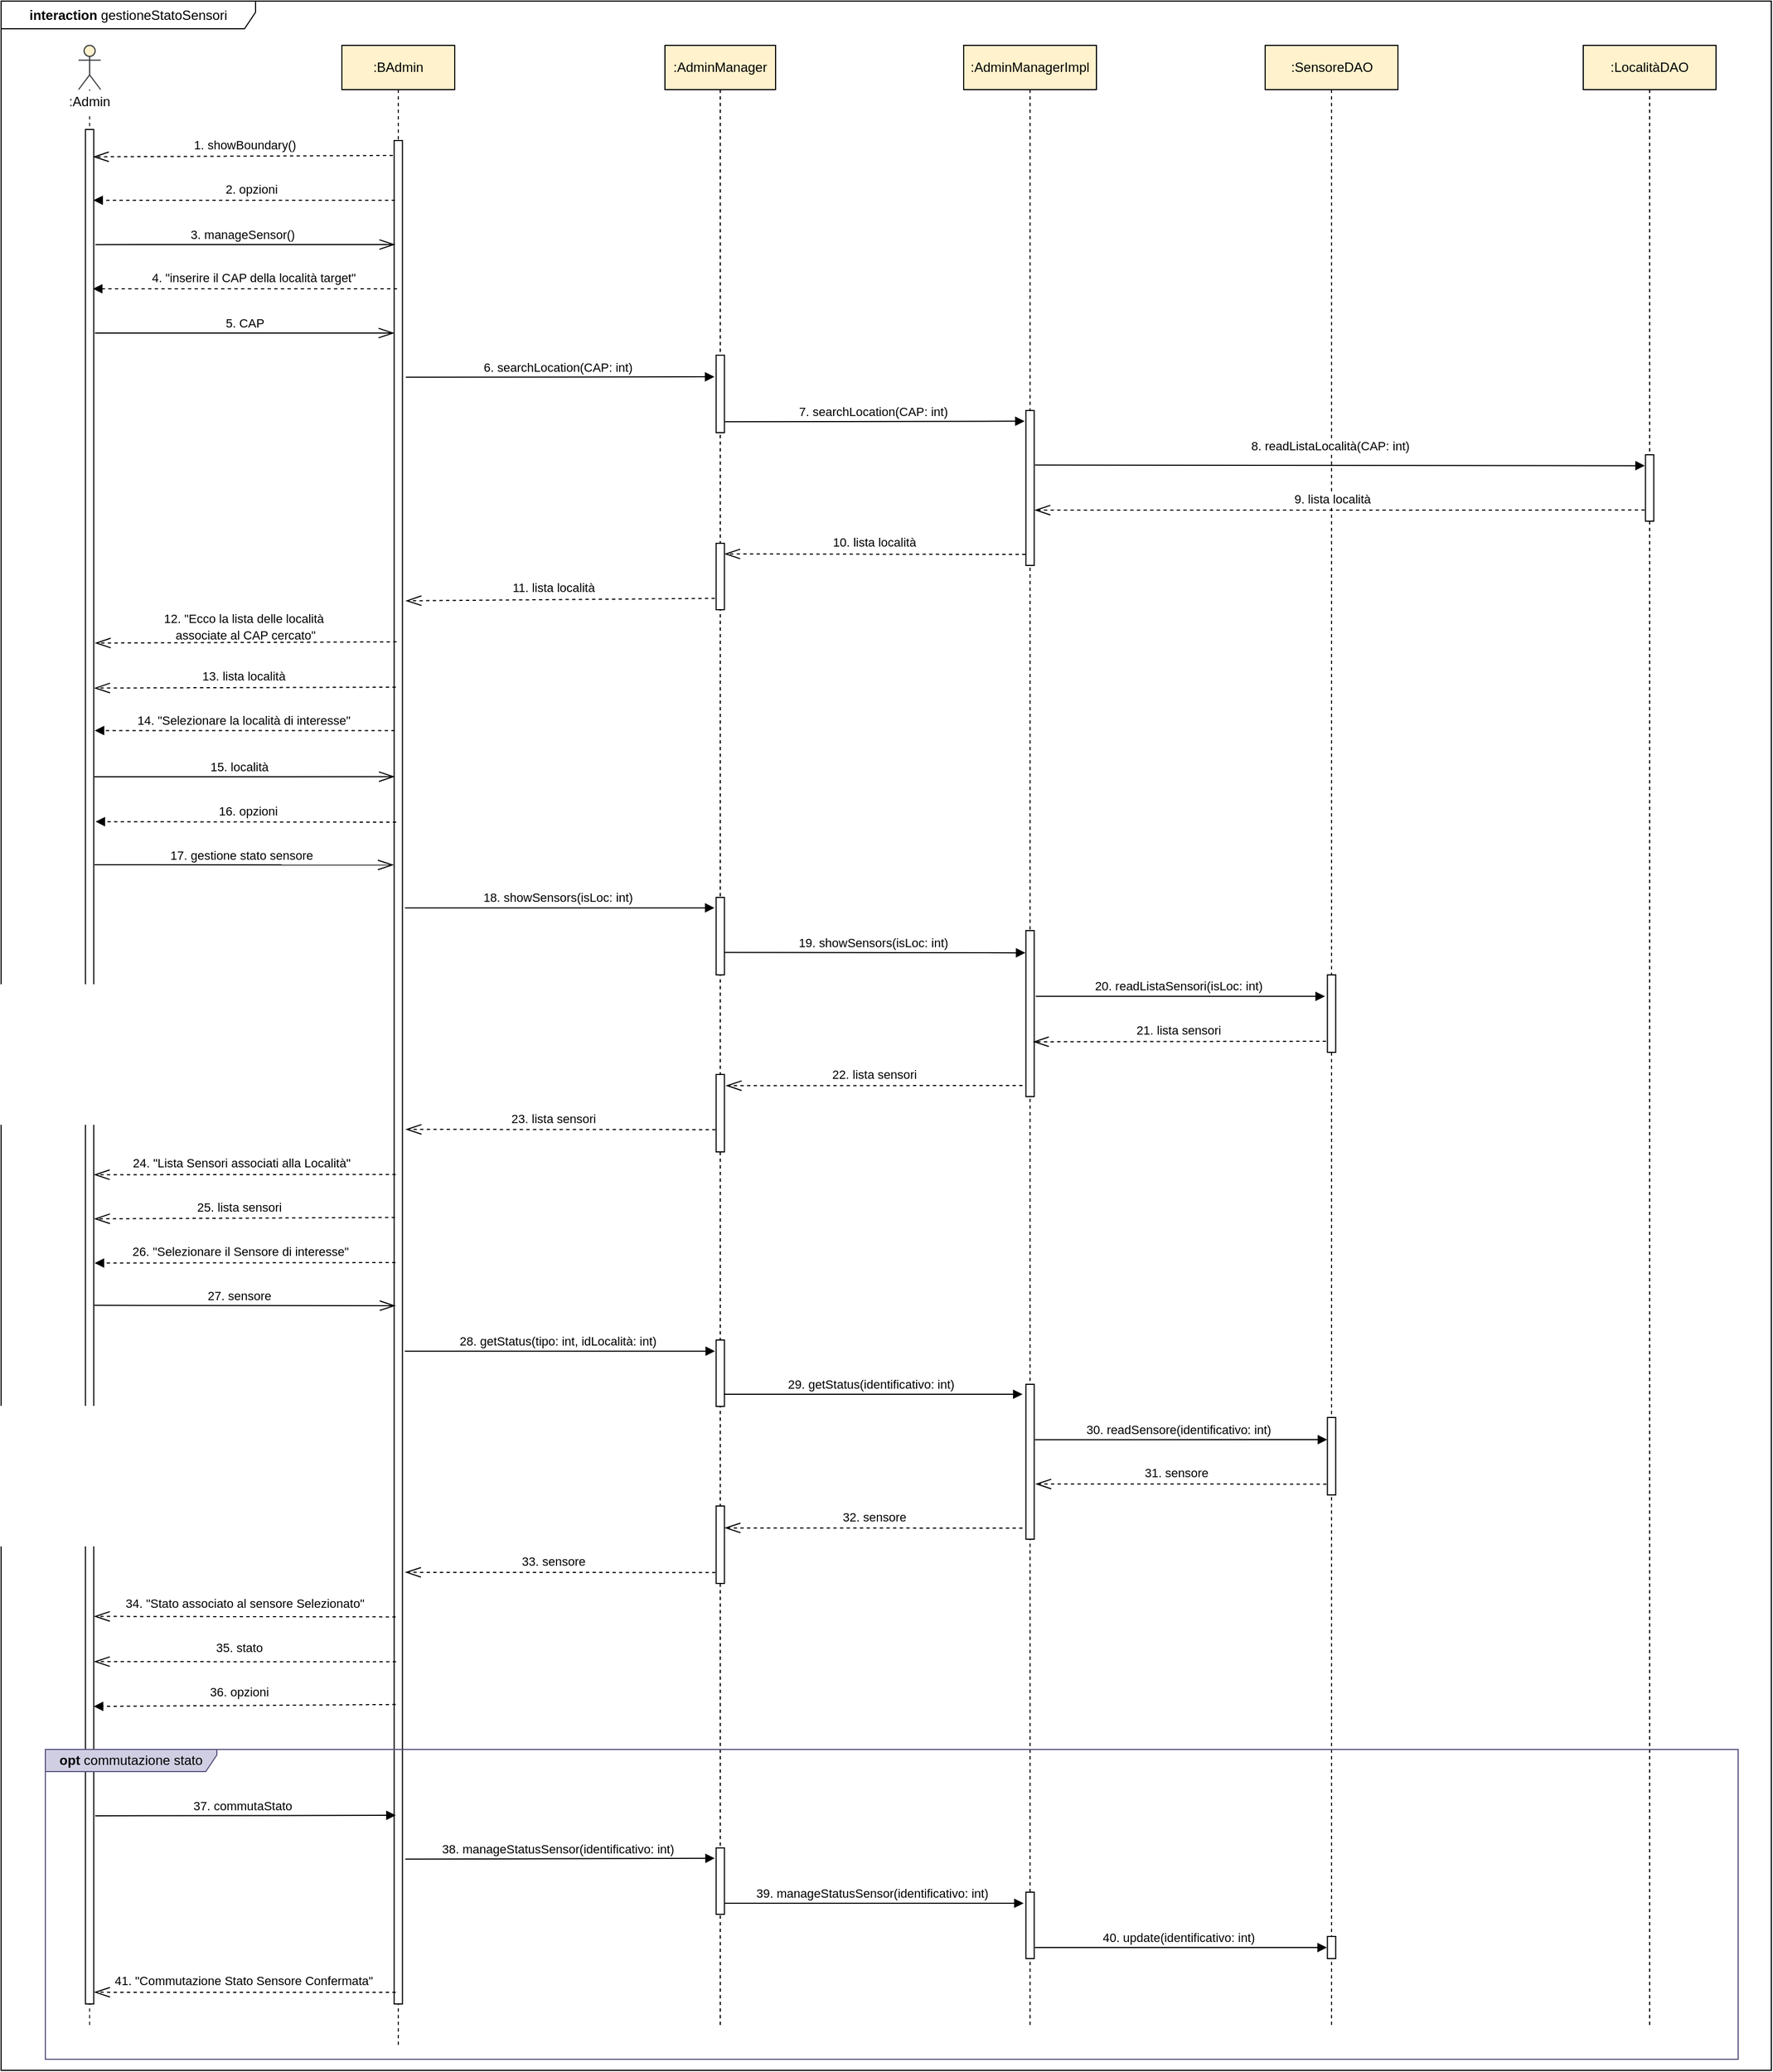 <mxfile version="13.9.9" type="device"><diagram id="MIO8tU1UEvl1B__BIQpK" name="Page-1"><mxGraphModel dx="852" dy="2832" grid="1" gridSize="10" guides="1" tooltips="1" connect="1" arrows="1" fold="1" page="1" pageScale="1" pageWidth="827" pageHeight="1169" math="0" shadow="0"><root><mxCell id="0"/><mxCell id="1" parent="0"/><mxCell id="rmbDMf8Knu9Bs0dGR5aB-5" value="&lt;b&gt;interaction &lt;/b&gt;gestioneStatoSensori" style="shape=umlFrame;whiteSpace=wrap;html=1;width=230;height=25;" parent="1" vertex="1"><mxGeometry x="80" y="-2260" width="1600" height="1870" as="geometry"/></mxCell><mxCell id="G9lwZyFuJhlaBsqSDDI3-12" value=":SensoreDAO" style="shape=umlLifeline;perimeter=lifelinePerimeter;whiteSpace=wrap;html=1;container=1;collapsible=0;recursiveResize=0;outlineConnect=0;fillColor=#FFF2CC;" parent="1" vertex="1"><mxGeometry x="1222.5" y="-2220" width="120" height="1790" as="geometry"/></mxCell><mxCell id="G9lwZyFuJhlaBsqSDDI3-13" value="" style="html=1;points=[];perimeter=orthogonalPerimeter;fillColor=#ffffff;" parent="G9lwZyFuJhlaBsqSDDI3-12" vertex="1"><mxGeometry x="56.25" y="840" width="7.5" height="70" as="geometry"/></mxCell><mxCell id="bMFhHw-KfTWZsiqJQLG--3" value="" style="html=1;points=[];perimeter=orthogonalPerimeter;fillColor=#ffffff;" parent="G9lwZyFuJhlaBsqSDDI3-12" vertex="1"><mxGeometry x="56.25" y="1240" width="7.5" height="70" as="geometry"/></mxCell><mxCell id="bMFhHw-KfTWZsiqJQLG--4" value="" style="html=1;points=[];perimeter=orthogonalPerimeter;fillColor=#ffffff;" parent="G9lwZyFuJhlaBsqSDDI3-12" vertex="1"><mxGeometry x="56.25" y="1709" width="7.5" height="20" as="geometry"/></mxCell><mxCell id="G9lwZyFuJhlaBsqSDDI3-1" value=":BAdmin" style="shape=umlLifeline;perimeter=lifelinePerimeter;whiteSpace=wrap;html=1;container=1;collapsible=0;recursiveResize=0;outlineConnect=0;fillColor=#FFF2CC;" parent="1" vertex="1"><mxGeometry x="388" y="-2220" width="102" height="1810" as="geometry"/></mxCell><mxCell id="G9lwZyFuJhlaBsqSDDI3-2" value="" style="html=1;points=[];perimeter=orthogonalPerimeter;fillColor=#ffffff;" parent="G9lwZyFuJhlaBsqSDDI3-1" vertex="1"><mxGeometry x="47.25" y="86" width="7.5" height="1684" as="geometry"/></mxCell><mxCell id="G9lwZyFuJhlaBsqSDDI3-3" value="" style="shape=umlLifeline;participant=umlActor;perimeter=lifelinePerimeter;whiteSpace=wrap;html=1;container=1;collapsible=0;recursiveResize=0;verticalAlign=top;spacingTop=36;outlineConnect=0;strokeColor=#36393d;fillColor=#FFF2CC;" parent="1" vertex="1"><mxGeometry x="150" y="-2220" width="20" height="1790" as="geometry"/></mxCell><mxCell id="G9lwZyFuJhlaBsqSDDI3-4" value="" style="html=1;points=[];perimeter=orthogonalPerimeter;fillColor=#ffffff;" parent="G9lwZyFuJhlaBsqSDDI3-3" vertex="1"><mxGeometry x="6.25" y="76" width="7.5" height="1694" as="geometry"/></mxCell><mxCell id="G9lwZyFuJhlaBsqSDDI3-5" value=":Admin" style="text;html=1;strokeColor=none;align=center;verticalAlign=middle;whiteSpace=wrap;rounded=0;fillColor=#ffffff;" parent="1" vertex="1"><mxGeometry x="130" y="-2179" width="60" height="20" as="geometry"/></mxCell><mxCell id="G9lwZyFuJhlaBsqSDDI3-6" value=":AdminManagerImpl" style="shape=umlLifeline;perimeter=lifelinePerimeter;whiteSpace=wrap;html=1;container=1;collapsible=0;recursiveResize=0;outlineConnect=0;fillColor=#FFF2CC;" parent="1" vertex="1"><mxGeometry x="950" y="-2220" width="120" height="1790" as="geometry"/></mxCell><mxCell id="G9lwZyFuJhlaBsqSDDI3-7" value="" style="html=1;points=[];perimeter=orthogonalPerimeter;fillColor=#ffffff;" parent="G9lwZyFuJhlaBsqSDDI3-6" vertex="1"><mxGeometry x="56.25" y="800" width="7.5" height="150" as="geometry"/></mxCell><mxCell id="bMFhHw-KfTWZsiqJQLG--1" value="" style="html=1;points=[];perimeter=orthogonalPerimeter;fillColor=#ffffff;" parent="G9lwZyFuJhlaBsqSDDI3-6" vertex="1"><mxGeometry x="56.25" y="330" width="7.5" height="140" as="geometry"/></mxCell><mxCell id="bMFhHw-KfTWZsiqJQLG--8" value="" style="html=1;points=[];perimeter=orthogonalPerimeter;fillColor=#ffffff;" parent="G9lwZyFuJhlaBsqSDDI3-6" vertex="1"><mxGeometry x="56.25" y="1210" width="7.5" height="140" as="geometry"/></mxCell><mxCell id="G9lwZyFuJhlaBsqSDDI3-9" value=":AdminManager" style="shape=umlLifeline;perimeter=lifelinePerimeter;whiteSpace=wrap;html=1;container=1;collapsible=0;recursiveResize=0;outlineConnect=0;fillColor=#FFF2CC;" parent="1" vertex="1"><mxGeometry x="680" y="-2220" width="100" height="1790" as="geometry"/></mxCell><mxCell id="G9lwZyFuJhlaBsqSDDI3-10" value="" style="html=1;points=[];perimeter=orthogonalPerimeter;fillColor=#ffffff;" parent="G9lwZyFuJhlaBsqSDDI3-9" vertex="1"><mxGeometry x="46.25" y="770" width="7.5" height="70" as="geometry"/></mxCell><mxCell id="rmbDMf8Knu9Bs0dGR5aB-24" value="" style="html=1;points=[];perimeter=orthogonalPerimeter;fillColor=#ffffff;" parent="G9lwZyFuJhlaBsqSDDI3-9" vertex="1"><mxGeometry x="46.25" y="280" width="7.5" height="70" as="geometry"/></mxCell><mxCell id="bMFhHw-KfTWZsiqJQLG--2" value="" style="html=1;points=[];perimeter=orthogonalPerimeter;fillColor=#ffffff;" parent="G9lwZyFuJhlaBsqSDDI3-9" vertex="1"><mxGeometry x="46.25" y="450" width="7.5" height="60" as="geometry"/></mxCell><mxCell id="bMFhHw-KfTWZsiqJQLG--5" value="" style="html=1;points=[];perimeter=orthogonalPerimeter;fillColor=#ffffff;" parent="G9lwZyFuJhlaBsqSDDI3-9" vertex="1"><mxGeometry x="46.25" y="930" width="7.5" height="70" as="geometry"/></mxCell><mxCell id="bMFhHw-KfTWZsiqJQLG--6" value="" style="html=1;points=[];perimeter=orthogonalPerimeter;fillColor=#ffffff;" parent="G9lwZyFuJhlaBsqSDDI3-9" vertex="1"><mxGeometry x="46.25" y="1170" width="7.5" height="60" as="geometry"/></mxCell><mxCell id="bMFhHw-KfTWZsiqJQLG--7" value="" style="html=1;points=[];perimeter=orthogonalPerimeter;fillColor=#ffffff;" parent="G9lwZyFuJhlaBsqSDDI3-9" vertex="1"><mxGeometry x="46.25" y="1320" width="7.5" height="70" as="geometry"/></mxCell><mxCell id="bMFhHw-KfTWZsiqJQLG--9" value="" style="html=1;points=[];perimeter=orthogonalPerimeter;fillColor=#ffffff;" parent="G9lwZyFuJhlaBsqSDDI3-9" vertex="1"><mxGeometry x="46.25" y="1629" width="7.5" height="60" as="geometry"/></mxCell><mxCell id="rmbDMf8Knu9Bs0dGR5aB-1" value="&lt;span style=&quot;font-size: 11px&quot;&gt;1. showBoundary()&lt;/span&gt;" style="text;html=1;align=center;verticalAlign=middle;resizable=0;points=[];autosize=1;" parent="1" vertex="1"><mxGeometry x="244.68" y="-2140" width="110" height="20" as="geometry"/></mxCell><mxCell id="rmbDMf8Knu9Bs0dGR5aB-2" value="" style="endArrow=openThin;dashed=1;endFill=0;endSize=12;html=1;entryX=0.974;entryY=0.698;entryDx=0;entryDy=0;entryPerimeter=0;startSize=8;exitX=-0.156;exitY=0.008;exitDx=0;exitDy=0;exitPerimeter=0;" parent="1" source="G9lwZyFuJhlaBsqSDDI3-2" edge="1"><mxGeometry width="160" relative="1" as="geometry"><mxPoint x="436" y="-2119" as="sourcePoint"/><mxPoint x="163.235" y="-2119.26" as="targetPoint"/><Array as="points"/></mxGeometry></mxCell><mxCell id="rmbDMf8Knu9Bs0dGR5aB-3" value="&lt;span style=&quot;font-size: 11px&quot;&gt;2. opzioni&lt;/span&gt;" style="text;html=1;align=center;verticalAlign=middle;resizable=0;points=[];autosize=1;" parent="1" vertex="1"><mxGeometry x="276.13" y="-2100" width="60" height="20" as="geometry"/></mxCell><mxCell id="rmbDMf8Knu9Bs0dGR5aB-4" value="" style="endArrow=block;dashed=1;endFill=1;endSize=6;html=1;startSize=8;" parent="1" edge="1"><mxGeometry width="160" relative="1" as="geometry"><mxPoint x="436" y="-2080" as="sourcePoint"/><mxPoint x="163.43" y="-2080" as="targetPoint"/><Array as="points"/></mxGeometry></mxCell><mxCell id="rmbDMf8Knu9Bs0dGR5aB-6" value="" style="endArrow=openThin;dashed=1;endFill=0;endSize=12;html=1;exitX=-0.156;exitY=0.885;exitDx=0;exitDy=0;exitPerimeter=0;entryX=1.167;entryY=0.274;entryDx=0;entryDy=0;entryPerimeter=0;" parent="1" target="G9lwZyFuJhlaBsqSDDI3-4" edge="1"><mxGeometry width="160" relative="1" as="geometry"><mxPoint x="437.42" y="-1680.96" as="sourcePoint"/><mxPoint x="170" y="-1682" as="targetPoint"/><Array as="points"/></mxGeometry></mxCell><mxCell id="rmbDMf8Knu9Bs0dGR5aB-7" value="&lt;span style=&quot;font-size: 11px&quot;&gt;13. lista località&lt;/span&gt;" style="text;html=1;align=center;verticalAlign=middle;resizable=0;points=[];autosize=1;" parent="1" vertex="1"><mxGeometry x="253.5" y="-1660" width="90" height="20" as="geometry"/></mxCell><mxCell id="rmbDMf8Knu9Bs0dGR5aB-8" value="&lt;font style=&quot;font-size: 11px&quot;&gt;12. &quot;Ecco la lista delle località&lt;br&gt;&amp;nbsp;associate al CAP cercato&quot;&lt;/font&gt;" style="text;html=1;align=center;verticalAlign=middle;resizable=0;points=[];autosize=1;" parent="1" vertex="1"><mxGeometry x="218.59" y="-1710" width="160" height="30" as="geometry"/></mxCell><mxCell id="rmbDMf8Knu9Bs0dGR5aB-9" value="" style="endArrow=openThin;dashed=1;endFill=0;endSize=12;html=1;entryX=1.078;entryY=0.298;entryDx=0;entryDy=0;entryPerimeter=0;" parent="1" target="G9lwZyFuJhlaBsqSDDI3-4" edge="1"><mxGeometry width="160" relative="1" as="geometry"><mxPoint x="436.72" y="-1640" as="sourcePoint"/><mxPoint x="180" y="-1640" as="targetPoint"/><Array as="points"/></mxGeometry></mxCell><mxCell id="rmbDMf8Knu9Bs0dGR5aB-10" value="&lt;span style=&quot;font-size: 11px&quot;&gt;14. &quot;Selezionare la località di interesse&quot;&lt;/span&gt;" style="text;html=1;align=center;verticalAlign=middle;resizable=0;points=[];autosize=1;" parent="1" vertex="1"><mxGeometry x="193.89" y="-1620" width="210" height="20" as="geometry"/></mxCell><mxCell id="rmbDMf8Knu9Bs0dGR5aB-11" value="" style="endArrow=block;dashed=1;endFill=1;endSize=6;html=1;startSize=8;entryX=1.12;entryY=0.341;entryDx=0;entryDy=0;entryPerimeter=0;exitX=-0.222;exitY=0.337;exitDx=0;exitDy=0;exitPerimeter=0;" parent="1" edge="1"><mxGeometry width="160" relative="1" as="geometry"><mxPoint x="435.715" y="-1600.712" as="sourcePoint"/><mxPoint x="164.65" y="-1600.806" as="targetPoint"/><Array as="points"/></mxGeometry></mxCell><mxCell id="rmbDMf8Knu9Bs0dGR5aB-12" value="15. località" style="html=1;verticalAlign=bottom;startArrow=none;endArrow=openThin;startSize=6;startFill=0;endFill=0;endSize=12;entryX=-0.24;entryY=0.362;entryDx=0;entryDy=0;entryPerimeter=0;exitX=1.059;exitY=0.366;exitDx=0;exitDy=0;exitPerimeter=0;" parent="1" edge="1"><mxGeometry x="-0.036" relative="1" as="geometry"><mxPoint x="164.192" y="-1558.956" as="sourcePoint"/><mxPoint x="435.58" y="-1559.112" as="targetPoint"/><mxPoint as="offset"/></mxGeometry></mxCell><mxCell id="rmbDMf8Knu9Bs0dGR5aB-13" value="3. manageSensor()" style="html=1;verticalAlign=bottom;startArrow=none;endArrow=openThin;startSize=6;startFill=0;endFill=0;endSize=12;exitX=1.011;exitY=0.616;exitDx=0;exitDy=0;exitPerimeter=0;" parent="1" edge="1"><mxGeometry x="-0.016" relative="1" as="geometry"><mxPoint x="165.182" y="-2039.936" as="sourcePoint"/><mxPoint x="436" y="-2040" as="targetPoint"/><mxPoint as="offset"/></mxGeometry></mxCell><mxCell id="rmbDMf8Knu9Bs0dGR5aB-14" value="" style="endArrow=block;dashed=1;endFill=1;endSize=6;html=1;startSize=8;" parent="1" edge="1"><mxGeometry width="160" relative="1" as="geometry"><mxPoint x="437.85" y="-2000" as="sourcePoint"/><mxPoint x="163" y="-2000" as="targetPoint"/><Array as="points"/></mxGeometry></mxCell><mxCell id="rmbDMf8Knu9Bs0dGR5aB-15" value="&lt;font style=&quot;font-size: 11px&quot;&gt;4. &quot;inserire il CAP della località target&quot;&lt;/font&gt;" style="text;html=1;align=center;verticalAlign=middle;resizable=0;points=[];autosize=1;" parent="1" vertex="1"><mxGeometry x="207.85" y="-2020" width="200" height="20" as="geometry"/></mxCell><mxCell id="rmbDMf8Knu9Bs0dGR5aB-16" value="5. CAP" style="html=1;verticalAlign=bottom;startArrow=none;endArrow=openThin;startSize=6;startFill=0;endFill=0;endSize=12;exitX=1.051;exitY=0.96;exitDx=0;exitDy=0;exitPerimeter=0;" parent="1" target="G9lwZyFuJhlaBsqSDDI3-2" edge="1"><mxGeometry relative="1" as="geometry"><mxPoint x="164.812" y="-1960" as="sourcePoint"/><mxPoint x="430" y="-1960" as="targetPoint"/></mxGeometry></mxCell><mxCell id="rmbDMf8Knu9Bs0dGR5aB-17" value="6. searchLocation(CAP: int)" style="html=1;verticalAlign=bottom;startArrow=none;endArrow=block;startSize=8;startFill=0;entryX=-0.204;entryY=0.279;entryDx=0;entryDy=0;entryPerimeter=0;exitX=1.411;exitY=0.127;exitDx=0;exitDy=0;exitPerimeter=0;" parent="1" source="G9lwZyFuJhlaBsqSDDI3-2" target="rmbDMf8Knu9Bs0dGR5aB-24" edge="1"><mxGeometry x="-0.016" relative="1" as="geometry"><mxPoint x="441" y="-1920" as="sourcePoint"/><mxPoint x="720" y="-1920" as="targetPoint"/><mxPoint as="offset"/></mxGeometry></mxCell><mxCell id="rmbDMf8Knu9Bs0dGR5aB-21" value="18. showSensors(isLoc: int)" style="html=1;verticalAlign=bottom;startArrow=none;endArrow=block;startSize=8;startFill=0;exitX=1.029;exitY=0.387;exitDx=0;exitDy=0;exitPerimeter=0;" parent="1" edge="1"><mxGeometry x="-0.016" relative="1" as="geometry"><mxPoint x="445.098" y="-1440.512" as="sourcePoint"/><mxPoint x="724.79" y="-1440.512" as="targetPoint"/><mxPoint as="offset"/></mxGeometry></mxCell><mxCell id="rmbDMf8Knu9Bs0dGR5aB-22" value="19. showSensors(isLoc: int)" style="html=1;verticalAlign=bottom;startArrow=none;endArrow=block;startSize=8;startFill=0;exitX=0.984;exitY=0.71;exitDx=0;exitDy=0;exitPerimeter=0;entryX=-0.058;entryY=0.134;entryDx=0;entryDy=0;entryPerimeter=0;" parent="1" source="G9lwZyFuJhlaBsqSDDI3-10" target="G9lwZyFuJhlaBsqSDDI3-7" edge="1"><mxGeometry x="-0.016" relative="1" as="geometry"><mxPoint x="740" y="-1400" as="sourcePoint"/><mxPoint x="990" y="-1400" as="targetPoint"/><mxPoint as="offset"/></mxGeometry></mxCell><mxCell id="rmbDMf8Knu9Bs0dGR5aB-23" value="20. readListaSensori(isLoc: int)" style="html=1;verticalAlign=bottom;startArrow=none;endArrow=block;startSize=8;startFill=0;exitX=1.181;exitY=0.396;exitDx=0;exitDy=0;exitPerimeter=0;entryX=-0.299;entryY=0.277;entryDx=0;entryDy=0;entryPerimeter=0;" parent="1" source="G9lwZyFuJhlaBsqSDDI3-7" target="G9lwZyFuJhlaBsqSDDI3-13" edge="1"><mxGeometry x="-0.016" relative="1" as="geometry"><mxPoint x="1020" y="-1360" as="sourcePoint"/><mxPoint x="1270" y="-1360" as="targetPoint"/><mxPoint as="offset"/></mxGeometry></mxCell><mxCell id="rmbDMf8Knu9Bs0dGR5aB-25" value="" style="endArrow=openThin;dashed=1;endFill=0;endSize=12;html=1;entryX=1.077;entryY=0.225;entryDx=0;entryDy=0;entryPerimeter=0;exitX=0.03;exitY=0.889;exitDx=0;exitDy=0;exitPerimeter=0;" parent="1" edge="1"><mxGeometry width="160" relative="1" as="geometry"><mxPoint x="1277.515" y="-1319.99" as="sourcePoint"/><mxPoint x="1012.867" y="-1319.525" as="targetPoint"/><Array as="points"/></mxGeometry></mxCell><mxCell id="rmbDMf8Knu9Bs0dGR5aB-26" value="&lt;font style=&quot;font-size: 11px&quot;&gt;21. lista sensori&lt;/font&gt;" style="text;html=1;align=center;verticalAlign=middle;resizable=0;points=[];autosize=1;" parent="1" vertex="1"><mxGeometry x="1098.54" y="-1340" width="90" height="20" as="geometry"/></mxCell><mxCell id="rmbDMf8Knu9Bs0dGR5aB-27" value="" style="endArrow=openThin;dashed=1;endFill=0;endSize=12;html=1;entryX=1.194;entryY=0.145;entryDx=0;entryDy=0;entryPerimeter=0;exitX=0.03;exitY=0.889;exitDx=0;exitDy=0;exitPerimeter=0;" parent="1" target="bMFhHw-KfTWZsiqJQLG--5" edge="1"><mxGeometry width="160" relative="1" as="geometry"><mxPoint x="1003.185" y="-1279.99" as="sourcePoint"/><mxPoint x="738.537" y="-1279.525" as="targetPoint"/><Array as="points"/></mxGeometry></mxCell><mxCell id="rmbDMf8Knu9Bs0dGR5aB-28" value="&lt;font style=&quot;font-size: 11px&quot;&gt;22. lista sensori&lt;/font&gt;" style="text;html=1;align=center;verticalAlign=middle;resizable=0;points=[];autosize=1;" parent="1" vertex="1"><mxGeometry x="824.21" y="-1300" width="90" height="20" as="geometry"/></mxCell><mxCell id="rmbDMf8Knu9Bs0dGR5aB-29" value="" style="endArrow=openThin;dashed=1;endFill=0;endSize=12;html=1;entryX=1.127;entryY=0.501;entryDx=0;entryDy=0;entryPerimeter=0;exitX=-0.071;exitY=0.712;exitDx=0;exitDy=0;exitPerimeter=0;" parent="1" source="bMFhHw-KfTWZsiqJQLG--5" edge="1"><mxGeometry width="160" relative="1" as="geometry"><mxPoint x="713.185" y="-1239.99" as="sourcePoint"/><mxPoint x="445.833" y="-1240.376" as="targetPoint"/><Array as="points"/></mxGeometry></mxCell><mxCell id="rmbDMf8Knu9Bs0dGR5aB-30" value="&lt;font style=&quot;font-size: 11px&quot;&gt;23. lista sensori&lt;/font&gt;" style="text;html=1;align=center;verticalAlign=middle;resizable=0;points=[];autosize=1;" parent="1" vertex="1"><mxGeometry x="534.21" y="-1260" width="90" height="20" as="geometry"/></mxCell><mxCell id="rmbDMf8Knu9Bs0dGR5aB-31" value="" style="endArrow=openThin;dashed=1;endFill=0;endSize=12;html=1;exitX=-0.098;exitY=0.539;exitDx=0;exitDy=0;exitPerimeter=0;entryX=1.042;entryY=0.542;entryDx=0;entryDy=0;entryPerimeter=0;" parent="1" edge="1"><mxGeometry width="160" relative="1" as="geometry"><mxPoint x="436.645" y="-1199.664" as="sourcePoint"/><mxPoint x="164.065" y="-1199.372" as="targetPoint"/><Array as="points"/></mxGeometry></mxCell><mxCell id="rmbDMf8Knu9Bs0dGR5aB-32" value="&lt;font style=&quot;font-size: 11px&quot;&gt;24. &quot;Lista Sensori associati alla Località&quot;&lt;/font&gt;" style="text;html=1;align=center;verticalAlign=middle;resizable=0;points=[];autosize=1;" parent="1" vertex="1"><mxGeometry x="191.57" y="-1220" width="210" height="20" as="geometry"/></mxCell><mxCell id="rmbDMf8Knu9Bs0dGR5aB-33" value="" style="endArrow=openThin;dashed=1;endFill=0;endSize=12;html=1;entryX=1.077;entryY=0.225;entryDx=0;entryDy=0;entryPerimeter=0;exitX=-0.184;exitY=0.55;exitDx=0;exitDy=0;exitPerimeter=0;" parent="1" edge="1"><mxGeometry width="160" relative="1" as="geometry"><mxPoint x="436.0" y="-1160.8" as="sourcePoint"/><mxPoint x="164.247" y="-1159.525" as="targetPoint"/><Array as="points"/></mxGeometry></mxCell><mxCell id="rmbDMf8Knu9Bs0dGR5aB-34" value="&lt;font style=&quot;font-size: 11px&quot;&gt;25. lista sensori&lt;/font&gt;" style="text;html=1;align=center;verticalAlign=middle;resizable=0;points=[];autosize=1;" parent="1" vertex="1"><mxGeometry x="249.92" y="-1180" width="90" height="20" as="geometry"/></mxCell><mxCell id="rmbDMf8Knu9Bs0dGR5aB-35" value="&lt;span style=&quot;font-size: 11px&quot;&gt;26. &quot;Selezionare il Sensore di interesse&quot;&lt;/span&gt;" style="text;html=1;align=center;verticalAlign=middle;resizable=0;points=[];autosize=1;" parent="1" vertex="1"><mxGeometry x="191.44" y="-1140" width="210" height="20" as="geometry"/></mxCell><mxCell id="rmbDMf8Knu9Bs0dGR5aB-36" value="" style="endArrow=block;dashed=1;endFill=1;endSize=6;html=1;startSize=8;entryX=1.11;entryY=0.578;entryDx=0;entryDy=0;entryPerimeter=0;" parent="1" edge="1"><mxGeometry width="160" relative="1" as="geometry"><mxPoint x="436.44" y="-1120" as="sourcePoint"/><mxPoint x="164.575" y="-1119.548" as="targetPoint"/><Array as="points"/></mxGeometry></mxCell><mxCell id="rmbDMf8Knu9Bs0dGR5aB-37" value="27. sensore" style="html=1;verticalAlign=bottom;startArrow=none;endArrow=openThin;startSize=6;startFill=0;endFill=0;endSize=12;exitX=1.059;exitY=0.602;exitDx=0;exitDy=0;exitPerimeter=0;" parent="1" edge="1"><mxGeometry x="-0.036" relative="1" as="geometry"><mxPoint x="164.192" y="-1081.332" as="sourcePoint"/><mxPoint x="436.3" y="-1081" as="targetPoint"/><mxPoint as="offset"/></mxGeometry></mxCell><mxCell id="rmbDMf8Knu9Bs0dGR5aB-38" value="28. getStatus(tipo: int, idLocalità: int)" style="html=1;verticalAlign=bottom;startArrow=none;endArrow=block;startSize=8;startFill=0;entryX=-0.134;entryY=0.168;entryDx=0;entryDy=0;entryPerimeter=0;" parent="1" target="bMFhHw-KfTWZsiqJQLG--6" edge="1"><mxGeometry x="-0.016" relative="1" as="geometry"><mxPoint x="444.88" y="-1039.92" as="sourcePoint"/><mxPoint x="720" y="-1042" as="targetPoint"/><mxPoint as="offset"/></mxGeometry></mxCell><mxCell id="rmbDMf8Knu9Bs0dGR5aB-39" value="29. getStatus(identificativo: int)" style="html=1;verticalAlign=bottom;startArrow=none;endArrow=block;startSize=8;startFill=0;" parent="1" edge="1"><mxGeometry x="-0.016" relative="1" as="geometry"><mxPoint x="733.21" y="-1001" as="sourcePoint"/><mxPoint x="1003.21" y="-1001" as="targetPoint"/><mxPoint as="offset"/></mxGeometry></mxCell><mxCell id="rmbDMf8Knu9Bs0dGR5aB-40" value="30. readSensore(identificativo: int)" style="html=1;verticalAlign=bottom;startArrow=none;endArrow=block;startSize=8;startFill=0;exitX=1.086;exitY=0.358;exitDx=0;exitDy=0;exitPerimeter=0;" parent="1" source="bMFhHw-KfTWZsiqJQLG--8" edge="1"><mxGeometry x="-0.016" relative="1" as="geometry"><mxPoint x="1020" y="-960" as="sourcePoint"/><mxPoint x="1278.54" y="-960" as="targetPoint"/><mxPoint as="offset"/></mxGeometry></mxCell><mxCell id="rmbDMf8Knu9Bs0dGR5aB-42" value="" style="endArrow=openThin;dashed=1;endFill=0;endSize=12;html=1;exitX=-0.117;exitY=0.86;exitDx=0;exitDy=0;exitPerimeter=0;entryX=1.172;entryY=0.644;entryDx=0;entryDy=0;entryPerimeter=0;" parent="1" source="bMFhHw-KfTWZsiqJQLG--3" target="bMFhHw-KfTWZsiqJQLG--8" edge="1"><mxGeometry width="160" relative="1" as="geometry"><mxPoint x="1275.865" y="-919.99" as="sourcePoint"/><mxPoint x="1020" y="-920" as="targetPoint"/><Array as="points"/></mxGeometry></mxCell><mxCell id="rmbDMf8Knu9Bs0dGR5aB-43" value="&lt;font style=&quot;font-size: 11px&quot;&gt;31. sensore&lt;/font&gt;" style="text;html=1;align=center;verticalAlign=middle;resizable=0;points=[];autosize=1;" parent="1" vertex="1"><mxGeometry x="1106.89" y="-940" width="70" height="20" as="geometry"/></mxCell><mxCell id="rmbDMf8Knu9Bs0dGR5aB-44" value="" style="endArrow=openThin;dashed=1;endFill=0;endSize=12;html=1;entryX=1.047;entryY=0.283;entryDx=0;entryDy=0;entryPerimeter=0;exitX=0.03;exitY=0.889;exitDx=0;exitDy=0;exitPerimeter=0;" parent="1" target="bMFhHw-KfTWZsiqJQLG--7" edge="1"><mxGeometry width="160" relative="1" as="geometry"><mxPoint x="1003.185" y="-879.99" as="sourcePoint"/><mxPoint x="738.537" y="-879.525" as="targetPoint"/><Array as="points"/></mxGeometry></mxCell><mxCell id="rmbDMf8Knu9Bs0dGR5aB-45" value="&lt;font style=&quot;font-size: 11px&quot;&gt;32. sensore&lt;/font&gt;" style="text;html=1;align=center;verticalAlign=middle;resizable=0;points=[];autosize=1;" parent="1" vertex="1"><mxGeometry x="834.21" y="-900" width="70" height="20" as="geometry"/></mxCell><mxCell id="rmbDMf8Knu9Bs0dGR5aB-46" value="" style="endArrow=openThin;dashed=1;endFill=0;endSize=12;html=1;entryX=1.063;entryY=0.767;entryDx=0;entryDy=0;entryPerimeter=0;exitX=-0.085;exitY=0.859;exitDx=0;exitDy=0;exitPerimeter=0;" parent="1" source="bMFhHw-KfTWZsiqJQLG--7" edge="1"><mxGeometry width="160" relative="1" as="geometry"><mxPoint x="713.185" y="-840.99" as="sourcePoint"/><mxPoint x="445.352" y="-840.072" as="targetPoint"/><Array as="points"/></mxGeometry></mxCell><mxCell id="rmbDMf8Knu9Bs0dGR5aB-47" value="&lt;font style=&quot;font-size: 11px&quot;&gt;33. sensore&lt;/font&gt;" style="text;html=1;align=center;verticalAlign=middle;resizable=0;points=[];autosize=1;" parent="1" vertex="1"><mxGeometry x="544.21" y="-860" width="70" height="20" as="geometry"/></mxCell><mxCell id="rmbDMf8Knu9Bs0dGR5aB-48" value="" style="endArrow=openThin;dashed=1;endFill=0;endSize=12;html=1;entryX=1.055;entryY=0.818;entryDx=0;entryDy=0;entryPerimeter=0;exitX=-0.049;exitY=0.817;exitDx=0;exitDy=0;exitPerimeter=0;" parent="1" edge="1"><mxGeometry width="160" relative="1" as="geometry"><mxPoint x="437.013" y="-759.192" as="sourcePoint"/><mxPoint x="164.163" y="-759.388" as="targetPoint"/><Array as="points"/></mxGeometry></mxCell><mxCell id="rmbDMf8Knu9Bs0dGR5aB-49" value="&lt;font style=&quot;font-size: 11px&quot;&gt;35. stato&lt;/font&gt;" style="text;html=1;align=center;verticalAlign=middle;resizable=0;points=[];autosize=1;" parent="1" vertex="1"><mxGeometry x="264.92" y="-782" width="60" height="20" as="geometry"/></mxCell><mxCell id="rmbDMf8Knu9Bs0dGR5aB-50" value="" style="endArrow=openThin;dashed=1;endFill=0;endSize=12;html=1;entryX=1.055;entryY=0.793;entryDx=0;entryDy=0;entryPerimeter=0;exitX=-0.101;exitY=0.792;exitDx=0;exitDy=0;exitPerimeter=0;" parent="1" edge="1"><mxGeometry width="160" relative="1" as="geometry"><mxPoint x="436.623" y="-799.792" as="sourcePoint"/><mxPoint x="164.163" y="-800.238" as="targetPoint"/><Array as="points"/></mxGeometry></mxCell><mxCell id="rmbDMf8Knu9Bs0dGR5aB-51" value="&lt;font style=&quot;font-size: 11px&quot;&gt;34. &quot;Stato associato al sensore Selezionato&quot;&lt;/font&gt;" style="text;html=1;align=center;verticalAlign=middle;resizable=0;points=[];autosize=1;" parent="1" vertex="1"><mxGeometry x="184.68" y="-822" width="230" height="20" as="geometry"/></mxCell><mxCell id="rmbDMf8Knu9Bs0dGR5aB-53" value="&lt;span style=&quot;font-size: 11px&quot;&gt;36. opzioni&lt;/span&gt;" style="text;html=1;align=center;verticalAlign=middle;resizable=0;points=[];autosize=1;" parent="1" vertex="1"><mxGeometry x="259.92" y="-742" width="70" height="20" as="geometry"/></mxCell><mxCell id="rmbDMf8Knu9Bs0dGR5aB-54" value="" style="endArrow=block;dashed=1;endFill=1;endSize=6;html=1;entryX=1.002;entryY=0.844;entryDx=0;entryDy=0;entryPerimeter=0;startSize=8;exitX=-0.101;exitY=0.842;exitDx=0;exitDy=0;exitPerimeter=0;" parent="1" edge="1"><mxGeometry width="160" relative="1" as="geometry"><mxPoint x="436.623" y="-720.592" as="sourcePoint"/><mxPoint x="163.765" y="-718.904" as="targetPoint"/><Array as="points"/></mxGeometry></mxCell><mxCell id="rmbDMf8Knu9Bs0dGR5aB-55" value="37. commutaStato" style="html=1;verticalAlign=bottom;startArrow=none;endArrow=block;startSize=8;startFill=0;entryX=-0.097;entryY=0.893;entryDx=0;entryDy=0;entryPerimeter=0;" parent="1" edge="1"><mxGeometry x="-0.016" relative="1" as="geometry"><mxPoint x="165" y="-620" as="sourcePoint"/><mxPoint x="436.652" y="-620.488" as="targetPoint"/><mxPoint as="offset"/></mxGeometry></mxCell><mxCell id="rmbDMf8Knu9Bs0dGR5aB-56" value="38. manageStatusSensor(identificativo: int)" style="html=1;verticalAlign=bottom;startArrow=none;endArrow=block;startSize=8;startFill=0;exitX=1.055;exitY=0.918;exitDx=0;exitDy=0;exitPerimeter=0;entryX=-0.16;entryY=0.156;entryDx=0;entryDy=0;entryPerimeter=0;" parent="1" target="bMFhHw-KfTWZsiqJQLG--9" edge="1"><mxGeometry x="-0.016" relative="1" as="geometry"><mxPoint x="445.293" y="-580.888" as="sourcePoint"/><mxPoint x="718.54" y="-581" as="targetPoint"/><mxPoint as="offset"/></mxGeometry></mxCell><mxCell id="rmbDMf8Knu9Bs0dGR5aB-57" value="39. manageStatusSensor(identificativo: int)" style="html=1;verticalAlign=bottom;startArrow=none;endArrow=block;startSize=8;startFill=0;" parent="1" edge="1"><mxGeometry x="-0.016" relative="1" as="geometry"><mxPoint x="734.21" y="-541" as="sourcePoint"/><mxPoint x="1004.21" y="-541" as="targetPoint"/><mxPoint as="offset"/></mxGeometry></mxCell><mxCell id="rmbDMf8Knu9Bs0dGR5aB-58" value="40. update(identificativo: int)" style="html=1;verticalAlign=bottom;startArrow=none;endArrow=block;startSize=8;startFill=0;entryX=-0.061;entryY=0.501;entryDx=0;entryDy=0;entryPerimeter=0;exitX=1.089;exitY=0.834;exitDx=0;exitDy=0;exitPerimeter=0;" parent="1" source="bMFhHw-KfTWZsiqJQLG--10" target="bMFhHw-KfTWZsiqJQLG--4" edge="1"><mxGeometry x="-0.016" relative="1" as="geometry"><mxPoint x="1006.89" y="-502" as="sourcePoint"/><mxPoint x="1276.89" y="-502" as="targetPoint"/><mxPoint as="offset"/></mxGeometry></mxCell><mxCell id="rmbDMf8Knu9Bs0dGR5aB-59" value="" style="endArrow=openThin;dashed=1;endFill=0;endSize=12;html=1;entryX=1.068;entryY=0.994;entryDx=0;entryDy=0;entryPerimeter=0;exitX=-0.095;exitY=0.994;exitDx=0;exitDy=0;exitPerimeter=0;" parent="1" edge="1"><mxGeometry width="160" relative="1" as="geometry"><mxPoint x="436.668" y="-460.504" as="sourcePoint"/><mxPoint x="164.26" y="-460.564" as="targetPoint"/><Array as="points"/></mxGeometry></mxCell><mxCell id="rmbDMf8Knu9Bs0dGR5aB-60" value="&lt;span style=&quot;font-size: 11px&quot;&gt;41. &quot;Commutazione Stato Sensore Confermata&quot;&lt;/span&gt;" style="text;html=1;align=center;verticalAlign=middle;resizable=0;points=[];autosize=1;" parent="1" vertex="1"><mxGeometry x="174.21" y="-481" width="250" height="20" as="geometry"/></mxCell><mxCell id="ITTOXr6hJLyAkhKBjWgu-2" value="7. searchLocation(CAP: int)" style="html=1;verticalAlign=bottom;startArrow=none;endArrow=block;startSize=8;startFill=0;exitX=1.061;exitY=0.859;exitDx=0;exitDy=0;exitPerimeter=0;entryX=-0.16;entryY=0.069;entryDx=0;entryDy=0;entryPerimeter=0;" parent="1" source="rmbDMf8Knu9Bs0dGR5aB-24" target="bMFhHw-KfTWZsiqJQLG--1" edge="1"><mxGeometry x="-0.016" relative="1" as="geometry"><mxPoint x="740" y="-1880" as="sourcePoint"/><mxPoint x="1000" y="-1880" as="targetPoint"/><mxPoint as="offset"/></mxGeometry></mxCell><mxCell id="ITTOXr6hJLyAkhKBjWgu-3" value="8. readListaLocalità(CAP: int)" style="html=1;verticalAlign=bottom;startArrow=none;endArrow=block;startSize=8;startFill=0;entryX=-0.079;entryY=0.164;entryDx=0;entryDy=0;entryPerimeter=0;exitX=1.1;exitY=0.352;exitDx=0;exitDy=0;exitPerimeter=0;" parent="1" source="bMFhHw-KfTWZsiqJQLG--1" target="ITTOXr6hJLyAkhKBjWgu-5" edge="1"><mxGeometry x="-0.035" y="9" relative="1" as="geometry"><mxPoint x="1020" y="-1841" as="sourcePoint"/><mxPoint x="1280.0" y="-1841.18" as="targetPoint"/><mxPoint as="offset"/></mxGeometry></mxCell><mxCell id="ITTOXr6hJLyAkhKBjWgu-4" value=":LocalitàDAO" style="shape=umlLifeline;perimeter=lifelinePerimeter;whiteSpace=wrap;html=1;container=1;collapsible=0;recursiveResize=0;outlineConnect=0;fillColor=#FFF2CC;" parent="1" vertex="1"><mxGeometry x="1510" y="-2220" width="120" height="1790" as="geometry"/></mxCell><mxCell id="ITTOXr6hJLyAkhKBjWgu-5" value="" style="html=1;points=[];perimeter=orthogonalPerimeter;fillColor=#ffffff;" parent="ITTOXr6hJLyAkhKBjWgu-4" vertex="1"><mxGeometry x="56.25" y="370" width="7.5" height="60" as="geometry"/></mxCell><mxCell id="ITTOXr6hJLyAkhKBjWgu-8" value="" style="endArrow=openThin;dashed=1;endFill=0;endSize=12;html=1;entryX=1.018;entryY=0.16;entryDx=0;entryDy=0;entryPerimeter=0;exitX=-0.055;exitY=0.929;exitDx=0;exitDy=0;exitPerimeter=0;" parent="1" source="bMFhHw-KfTWZsiqJQLG--1" target="bMFhHw-KfTWZsiqJQLG--2" edge="1"><mxGeometry width="160" relative="1" as="geometry"><mxPoint x="1002.995" y="-1760.83" as="sourcePoint"/><mxPoint x="738.347" y="-1760.365" as="targetPoint"/><Array as="points"/></mxGeometry></mxCell><mxCell id="ITTOXr6hJLyAkhKBjWgu-9" value="&lt;font style=&quot;font-size: 11px&quot;&gt;10. lista località&lt;/font&gt;" style="text;html=1;align=center;verticalAlign=middle;resizable=0;points=[];autosize=1;" parent="1" vertex="1"><mxGeometry x="824.02" y="-1780.84" width="90" height="20" as="geometry"/></mxCell><mxCell id="ITTOXr6hJLyAkhKBjWgu-6" value="" style="endArrow=openThin;dashed=1;endFill=0;endSize=12;html=1;exitX=-0.092;exitY=0.832;exitDx=0;exitDy=0;exitPerimeter=0;entryX=1.064;entryY=0.643;entryDx=0;entryDy=0;entryPerimeter=0;" parent="1" source="ITTOXr6hJLyAkhKBjWgu-5" target="bMFhHw-KfTWZsiqJQLG--1" edge="1"><mxGeometry width="160" relative="1" as="geometry"><mxPoint x="1560" y="-1801" as="sourcePoint"/><mxPoint x="1020" y="-1800" as="targetPoint"/><Array as="points"/></mxGeometry></mxCell><mxCell id="ITTOXr6hJLyAkhKBjWgu-7" value="&lt;font style=&quot;font-size: 11px ; background-color: rgb(255 , 255 , 255)&quot;&gt;9. lista località&lt;/font&gt;" style="text;html=1;align=center;verticalAlign=middle;resizable=0;points=[];autosize=1;" parent="1" vertex="1"><mxGeometry x="1242.5" y="-1820" width="80" height="20" as="geometry"/></mxCell><mxCell id="ITTOXr6hJLyAkhKBjWgu-12" value="" style="endArrow=openThin;dashed=1;endFill=0;endSize=12;html=1;entryX=1.411;entryY=0.247;entryDx=0;entryDy=0;entryPerimeter=0;exitX=-0.149;exitY=0.829;exitDx=0;exitDy=0;exitPerimeter=0;" parent="1" source="bMFhHw-KfTWZsiqJQLG--2" target="G9lwZyFuJhlaBsqSDDI3-2" edge="1"><mxGeometry width="160" relative="1" as="geometry"><mxPoint x="720" y="-1720" as="sourcePoint"/><mxPoint x="448.347" y="-1719.525" as="targetPoint"/><Array as="points"/></mxGeometry></mxCell><mxCell id="ITTOXr6hJLyAkhKBjWgu-13" value="&lt;font style=&quot;font-size: 11px&quot;&gt;11. lista località&lt;/font&gt;" style="text;html=1;align=center;verticalAlign=middle;resizable=0;points=[];autosize=1;" parent="1" vertex="1"><mxGeometry x="534.02" y="-1740" width="90" height="20" as="geometry"/></mxCell><mxCell id="bMFhHw-KfTWZsiqJQLG--10" value="" style="html=1;points=[];perimeter=orthogonalPerimeter;fillColor=#ffffff;" parent="1" vertex="1"><mxGeometry x="1006.25" y="-551" width="7.5" height="60" as="geometry"/></mxCell><mxCell id="NIT7bTngFub3kDURoM03-1" value="&lt;span style=&quot;font-size: 11px&quot;&gt;16. opzioni&lt;/span&gt;" style="text;html=1;align=center;verticalAlign=middle;resizable=0;points=[];autosize=1;" parent="1" vertex="1"><mxGeometry x="267.6" y="-1538" width="70" height="20" as="geometry"/></mxCell><mxCell id="NIT7bTngFub3kDURoM03-2" value="" style="endArrow=block;dashed=1;endFill=1;endSize=6;html=1;startSize=8;entryX=1.215;entryY=0.374;entryDx=0;entryDy=0;entryPerimeter=0;" parent="1" edge="1"><mxGeometry width="160" relative="1" as="geometry"><mxPoint x="437.095" y="-1518" as="sourcePoint"/><mxPoint x="165.362" y="-1518.444" as="targetPoint"/><Array as="points"/></mxGeometry></mxCell><mxCell id="NIT7bTngFub3kDURoM03-3" value="17. gestione stato sensore" style="html=1;verticalAlign=bottom;startArrow=none;endArrow=openThin;startSize=6;startFill=0;endFill=0;endSize=12;exitX=1.085;exitY=0.397;exitDx=0;exitDy=0;exitPerimeter=0;entryX=0.216;entryY=0.722;entryDx=0;entryDy=0;entryPerimeter=0;" parent="1" edge="1"><mxGeometry x="-0.016" relative="1" as="geometry"><mxPoint x="164.388" y="-1479.482" as="sourcePoint"/><mxPoint x="434.65" y="-1479.312" as="targetPoint"/><mxPoint as="offset"/></mxGeometry></mxCell><mxCell id="rmbDMf8Knu9Bs0dGR5aB-52" value="&lt;b&gt;opt &lt;/b&gt;commutazione stato" style="shape=umlFrame;whiteSpace=wrap;html=1;width=155;height=20;fillColor=#d0cee2;strokeColor=#56517e;" parent="1" vertex="1"><mxGeometry x="120" y="-680" width="1530" height="280" as="geometry"/></mxCell></root></mxGraphModel></diagram></mxfile>